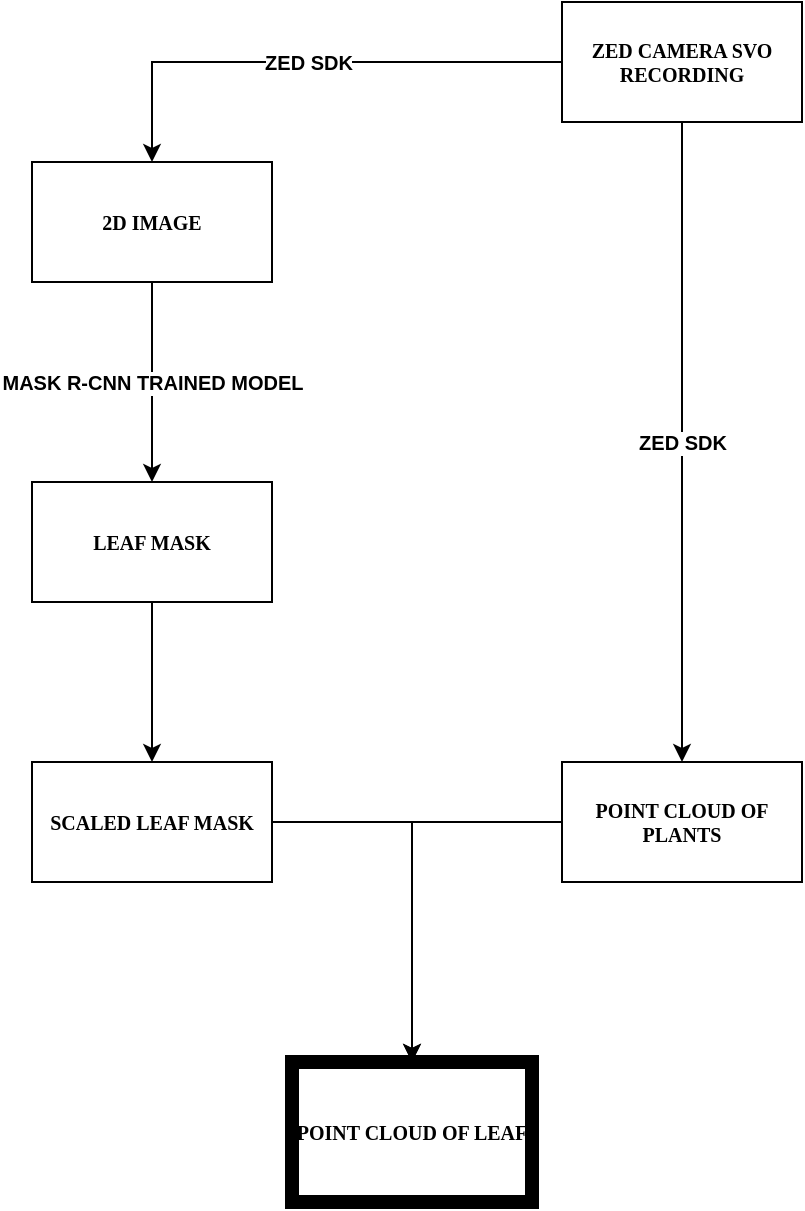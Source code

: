 <mxfile version="21.2.1" type="device">
  <diagram name="Page-1" id="edf60f1a-56cd-e834-aa8a-f176f3a09ee4">
    <mxGraphModel dx="1050" dy="628" grid="1" gridSize="10" guides="1" tooltips="1" connect="1" arrows="1" fold="1" page="1" pageScale="1" pageWidth="850" pageHeight="1100" background="none" math="0" shadow="0">
      <root>
        <mxCell id="0" />
        <mxCell id="1" parent="0" />
        <mxCell id="e_K_E974sBM6reIO5fZL-2" value="ZED SDK" style="edgeStyle=orthogonalEdgeStyle;rounded=0;orthogonalLoop=1;jettySize=auto;html=1;fontSize=10;fontStyle=1" parent="1" source="60e70716793133e9-4" target="e_K_E974sBM6reIO5fZL-1" edge="1">
          <mxGeometry relative="1" as="geometry" />
        </mxCell>
        <mxCell id="e_K_E974sBM6reIO5fZL-7" value="ZED SDK" style="edgeStyle=orthogonalEdgeStyle;rounded=0;orthogonalLoop=1;jettySize=auto;html=1;exitX=0.5;exitY=1;exitDx=0;exitDy=0;entryX=0.5;entryY=0;entryDx=0;entryDy=0;fontSize=10;fontStyle=1" parent="1" source="60e70716793133e9-4" target="vUtEQ1WDIaLr55wLkuLu-16" edge="1">
          <mxGeometry relative="1" as="geometry" />
        </mxCell>
        <mxCell id="60e70716793133e9-4" value="ZED CAMERA SVO RECORDING" style="rounded=0;whiteSpace=wrap;html=1;shadow=0;labelBackgroundColor=none;strokeWidth=1;fontFamily=Verdana;fontSize=10;align=center;fontStyle=1" parent="1" vertex="1">
          <mxGeometry x="365" y="40" width="120" height="60" as="geometry" />
        </mxCell>
        <mxCell id="Irl7B9xwEchcPY5wgv8W-5" style="edgeStyle=orthogonalEdgeStyle;rounded=0;orthogonalLoop=1;jettySize=auto;html=1;entryX=0.5;entryY=0;entryDx=0;entryDy=0;" edge="1" parent="1" source="vUtEQ1WDIaLr55wLkuLu-16" target="Irl7B9xwEchcPY5wgv8W-2">
          <mxGeometry relative="1" as="geometry">
            <mxPoint x="290" y="450" as="targetPoint" />
          </mxGeometry>
        </mxCell>
        <mxCell id="vUtEQ1WDIaLr55wLkuLu-16" value="POINT CLOUD OF PLANTS" style="whiteSpace=wrap;html=1;fontSize=10;fontFamily=Verdana;rounded=0;shadow=0;labelBackgroundColor=none;strokeWidth=1;fontStyle=1" parent="1" vertex="1">
          <mxGeometry x="365" y="420" width="120" height="60" as="geometry" />
        </mxCell>
        <mxCell id="vUtEQ1WDIaLr55wLkuLu-25" value="" style="edgeStyle=orthogonalEdgeStyle;rounded=0;orthogonalLoop=1;jettySize=auto;html=1;fontSize=10;fontStyle=1" parent="1" source="vUtEQ1WDIaLr55wLkuLu-22" target="vUtEQ1WDIaLr55wLkuLu-24" edge="1">
          <mxGeometry relative="1" as="geometry" />
        </mxCell>
        <mxCell id="vUtEQ1WDIaLr55wLkuLu-22" value="LEAF MASK" style="whiteSpace=wrap;html=1;fontSize=10;fontFamily=Verdana;rounded=0;shadow=0;labelBackgroundColor=none;strokeWidth=1;fontStyle=1" parent="1" vertex="1">
          <mxGeometry x="100" y="280" width="120" height="60" as="geometry" />
        </mxCell>
        <mxCell id="Irl7B9xwEchcPY5wgv8W-3" style="edgeStyle=orthogonalEdgeStyle;rounded=0;orthogonalLoop=1;jettySize=auto;html=1;entryX=0.5;entryY=0;entryDx=0;entryDy=0;" edge="1" parent="1" source="vUtEQ1WDIaLr55wLkuLu-24" target="Irl7B9xwEchcPY5wgv8W-2">
          <mxGeometry relative="1" as="geometry" />
        </mxCell>
        <mxCell id="vUtEQ1WDIaLr55wLkuLu-24" value="SCALED LEAF MASK" style="whiteSpace=wrap;html=1;fontSize=10;fontFamily=Verdana;rounded=0;shadow=0;labelBackgroundColor=none;strokeWidth=1;fontStyle=1" parent="1" vertex="1">
          <mxGeometry x="100" y="420" width="120" height="60" as="geometry" />
        </mxCell>
        <mxCell id="e_K_E974sBM6reIO5fZL-3" value="MASK R-CNN TRAINED MODEL" style="edgeStyle=orthogonalEdgeStyle;rounded=0;orthogonalLoop=1;jettySize=auto;html=1;exitX=0.5;exitY=1;exitDx=0;exitDy=0;entryX=0.5;entryY=0;entryDx=0;entryDy=0;fontSize=10;fontStyle=1" parent="1" source="e_K_E974sBM6reIO5fZL-1" target="vUtEQ1WDIaLr55wLkuLu-22" edge="1">
          <mxGeometry relative="1" as="geometry" />
        </mxCell>
        <mxCell id="e_K_E974sBM6reIO5fZL-1" value="2D IMAGE" style="whiteSpace=wrap;html=1;fontSize=10;fontFamily=Verdana;rounded=0;shadow=0;labelBackgroundColor=none;strokeWidth=1;fontStyle=1" parent="1" vertex="1">
          <mxGeometry x="100" y="120" width="120" height="60" as="geometry" />
        </mxCell>
        <mxCell id="Irl7B9xwEchcPY5wgv8W-2" value="POINT CLOUD OF LEAF" style="whiteSpace=wrap;html=1;fontSize=10;fontFamily=Verdana;rounded=0;shadow=0;labelBackgroundColor=none;strokeWidth=7;fontStyle=1" vertex="1" parent="1">
          <mxGeometry x="230" y="570" width="120" height="70" as="geometry" />
        </mxCell>
      </root>
    </mxGraphModel>
  </diagram>
</mxfile>
